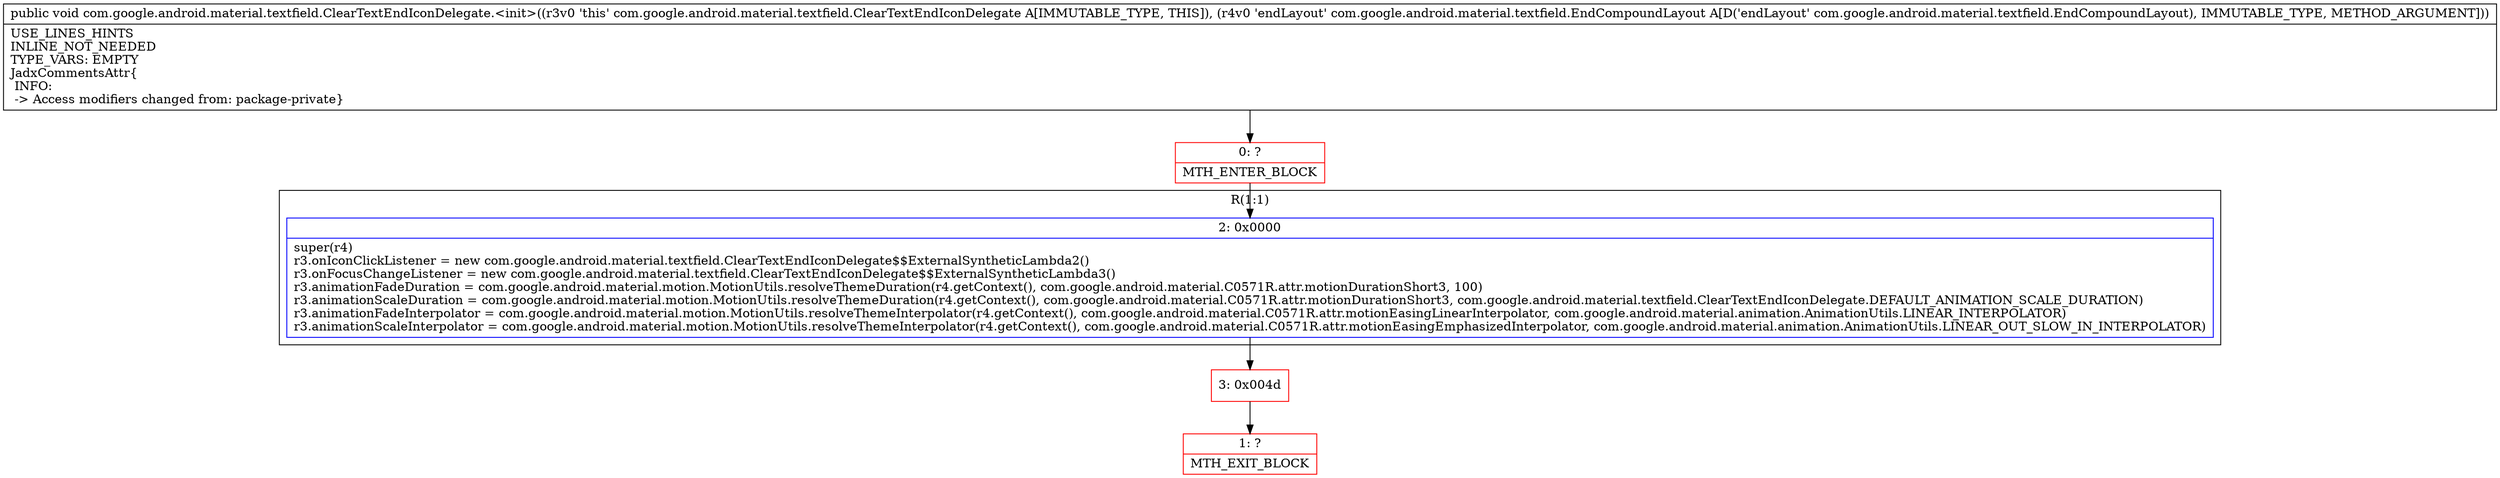 digraph "CFG forcom.google.android.material.textfield.ClearTextEndIconDelegate.\<init\>(Lcom\/google\/android\/material\/textfield\/EndCompoundLayout;)V" {
subgraph cluster_Region_1022387846 {
label = "R(1:1)";
node [shape=record,color=blue];
Node_2 [shape=record,label="{2\:\ 0x0000|super(r4)\lr3.onIconClickListener = new com.google.android.material.textfield.ClearTextEndIconDelegate$$ExternalSyntheticLambda2()\lr3.onFocusChangeListener = new com.google.android.material.textfield.ClearTextEndIconDelegate$$ExternalSyntheticLambda3()\lr3.animationFadeDuration = com.google.android.material.motion.MotionUtils.resolveThemeDuration(r4.getContext(), com.google.android.material.C0571R.attr.motionDurationShort3, 100)\lr3.animationScaleDuration = com.google.android.material.motion.MotionUtils.resolveThemeDuration(r4.getContext(), com.google.android.material.C0571R.attr.motionDurationShort3, com.google.android.material.textfield.ClearTextEndIconDelegate.DEFAULT_ANIMATION_SCALE_DURATION)\lr3.animationFadeInterpolator = com.google.android.material.motion.MotionUtils.resolveThemeInterpolator(r4.getContext(), com.google.android.material.C0571R.attr.motionEasingLinearInterpolator, com.google.android.material.animation.AnimationUtils.LINEAR_INTERPOLATOR)\lr3.animationScaleInterpolator = com.google.android.material.motion.MotionUtils.resolveThemeInterpolator(r4.getContext(), com.google.android.material.C0571R.attr.motionEasingEmphasizedInterpolator, com.google.android.material.animation.AnimationUtils.LINEAR_OUT_SLOW_IN_INTERPOLATOR)\l}"];
}
Node_0 [shape=record,color=red,label="{0\:\ ?|MTH_ENTER_BLOCK\l}"];
Node_3 [shape=record,color=red,label="{3\:\ 0x004d}"];
Node_1 [shape=record,color=red,label="{1\:\ ?|MTH_EXIT_BLOCK\l}"];
MethodNode[shape=record,label="{public void com.google.android.material.textfield.ClearTextEndIconDelegate.\<init\>((r3v0 'this' com.google.android.material.textfield.ClearTextEndIconDelegate A[IMMUTABLE_TYPE, THIS]), (r4v0 'endLayout' com.google.android.material.textfield.EndCompoundLayout A[D('endLayout' com.google.android.material.textfield.EndCompoundLayout), IMMUTABLE_TYPE, METHOD_ARGUMENT]))  | USE_LINES_HINTS\lINLINE_NOT_NEEDED\lTYPE_VARS: EMPTY\lJadxCommentsAttr\{\l INFO: \l \-\> Access modifiers changed from: package\-private\}\l}"];
MethodNode -> Node_0;Node_2 -> Node_3;
Node_0 -> Node_2;
Node_3 -> Node_1;
}

